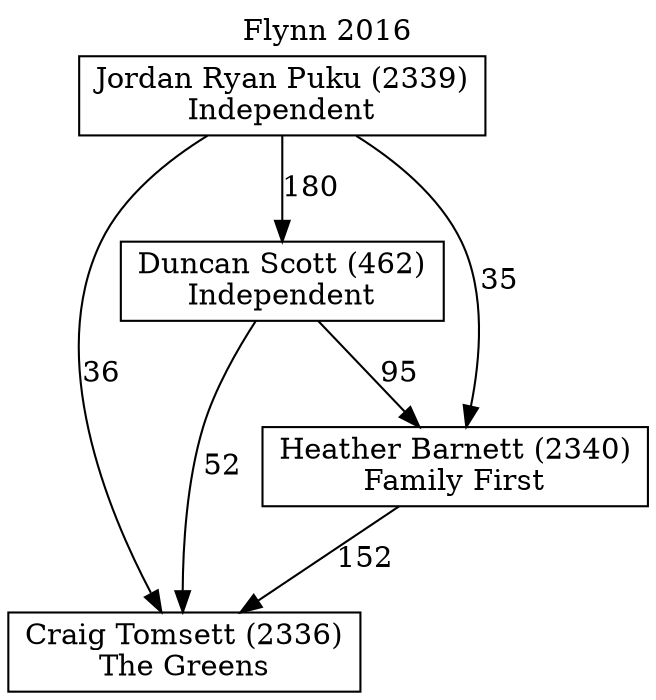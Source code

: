 // House preference flow
digraph "Craig Tomsett (2336)_Flynn_2016" {
	graph [label="Flynn 2016" labelloc=t mclimit=10]
	node [shape=box]
	"Craig Tomsett (2336)" [label="Craig Tomsett (2336)
The Greens"]
	"Jordan Ryan Puku (2339)" [label="Jordan Ryan Puku (2339)
Independent"]
	"Duncan Scott (462)" [label="Duncan Scott (462)
Independent"]
	"Heather Barnett (2340)" [label="Heather Barnett (2340)
Family First"]
	"Heather Barnett (2340)" -> "Craig Tomsett (2336)" [label=152]
	"Duncan Scott (462)" -> "Heather Barnett (2340)" [label=95]
	"Jordan Ryan Puku (2339)" -> "Heather Barnett (2340)" [label=35]
	"Duncan Scott (462)" -> "Craig Tomsett (2336)" [label=52]
	"Jordan Ryan Puku (2339)" -> "Duncan Scott (462)" [label=180]
	"Jordan Ryan Puku (2339)" -> "Craig Tomsett (2336)" [label=36]
}
